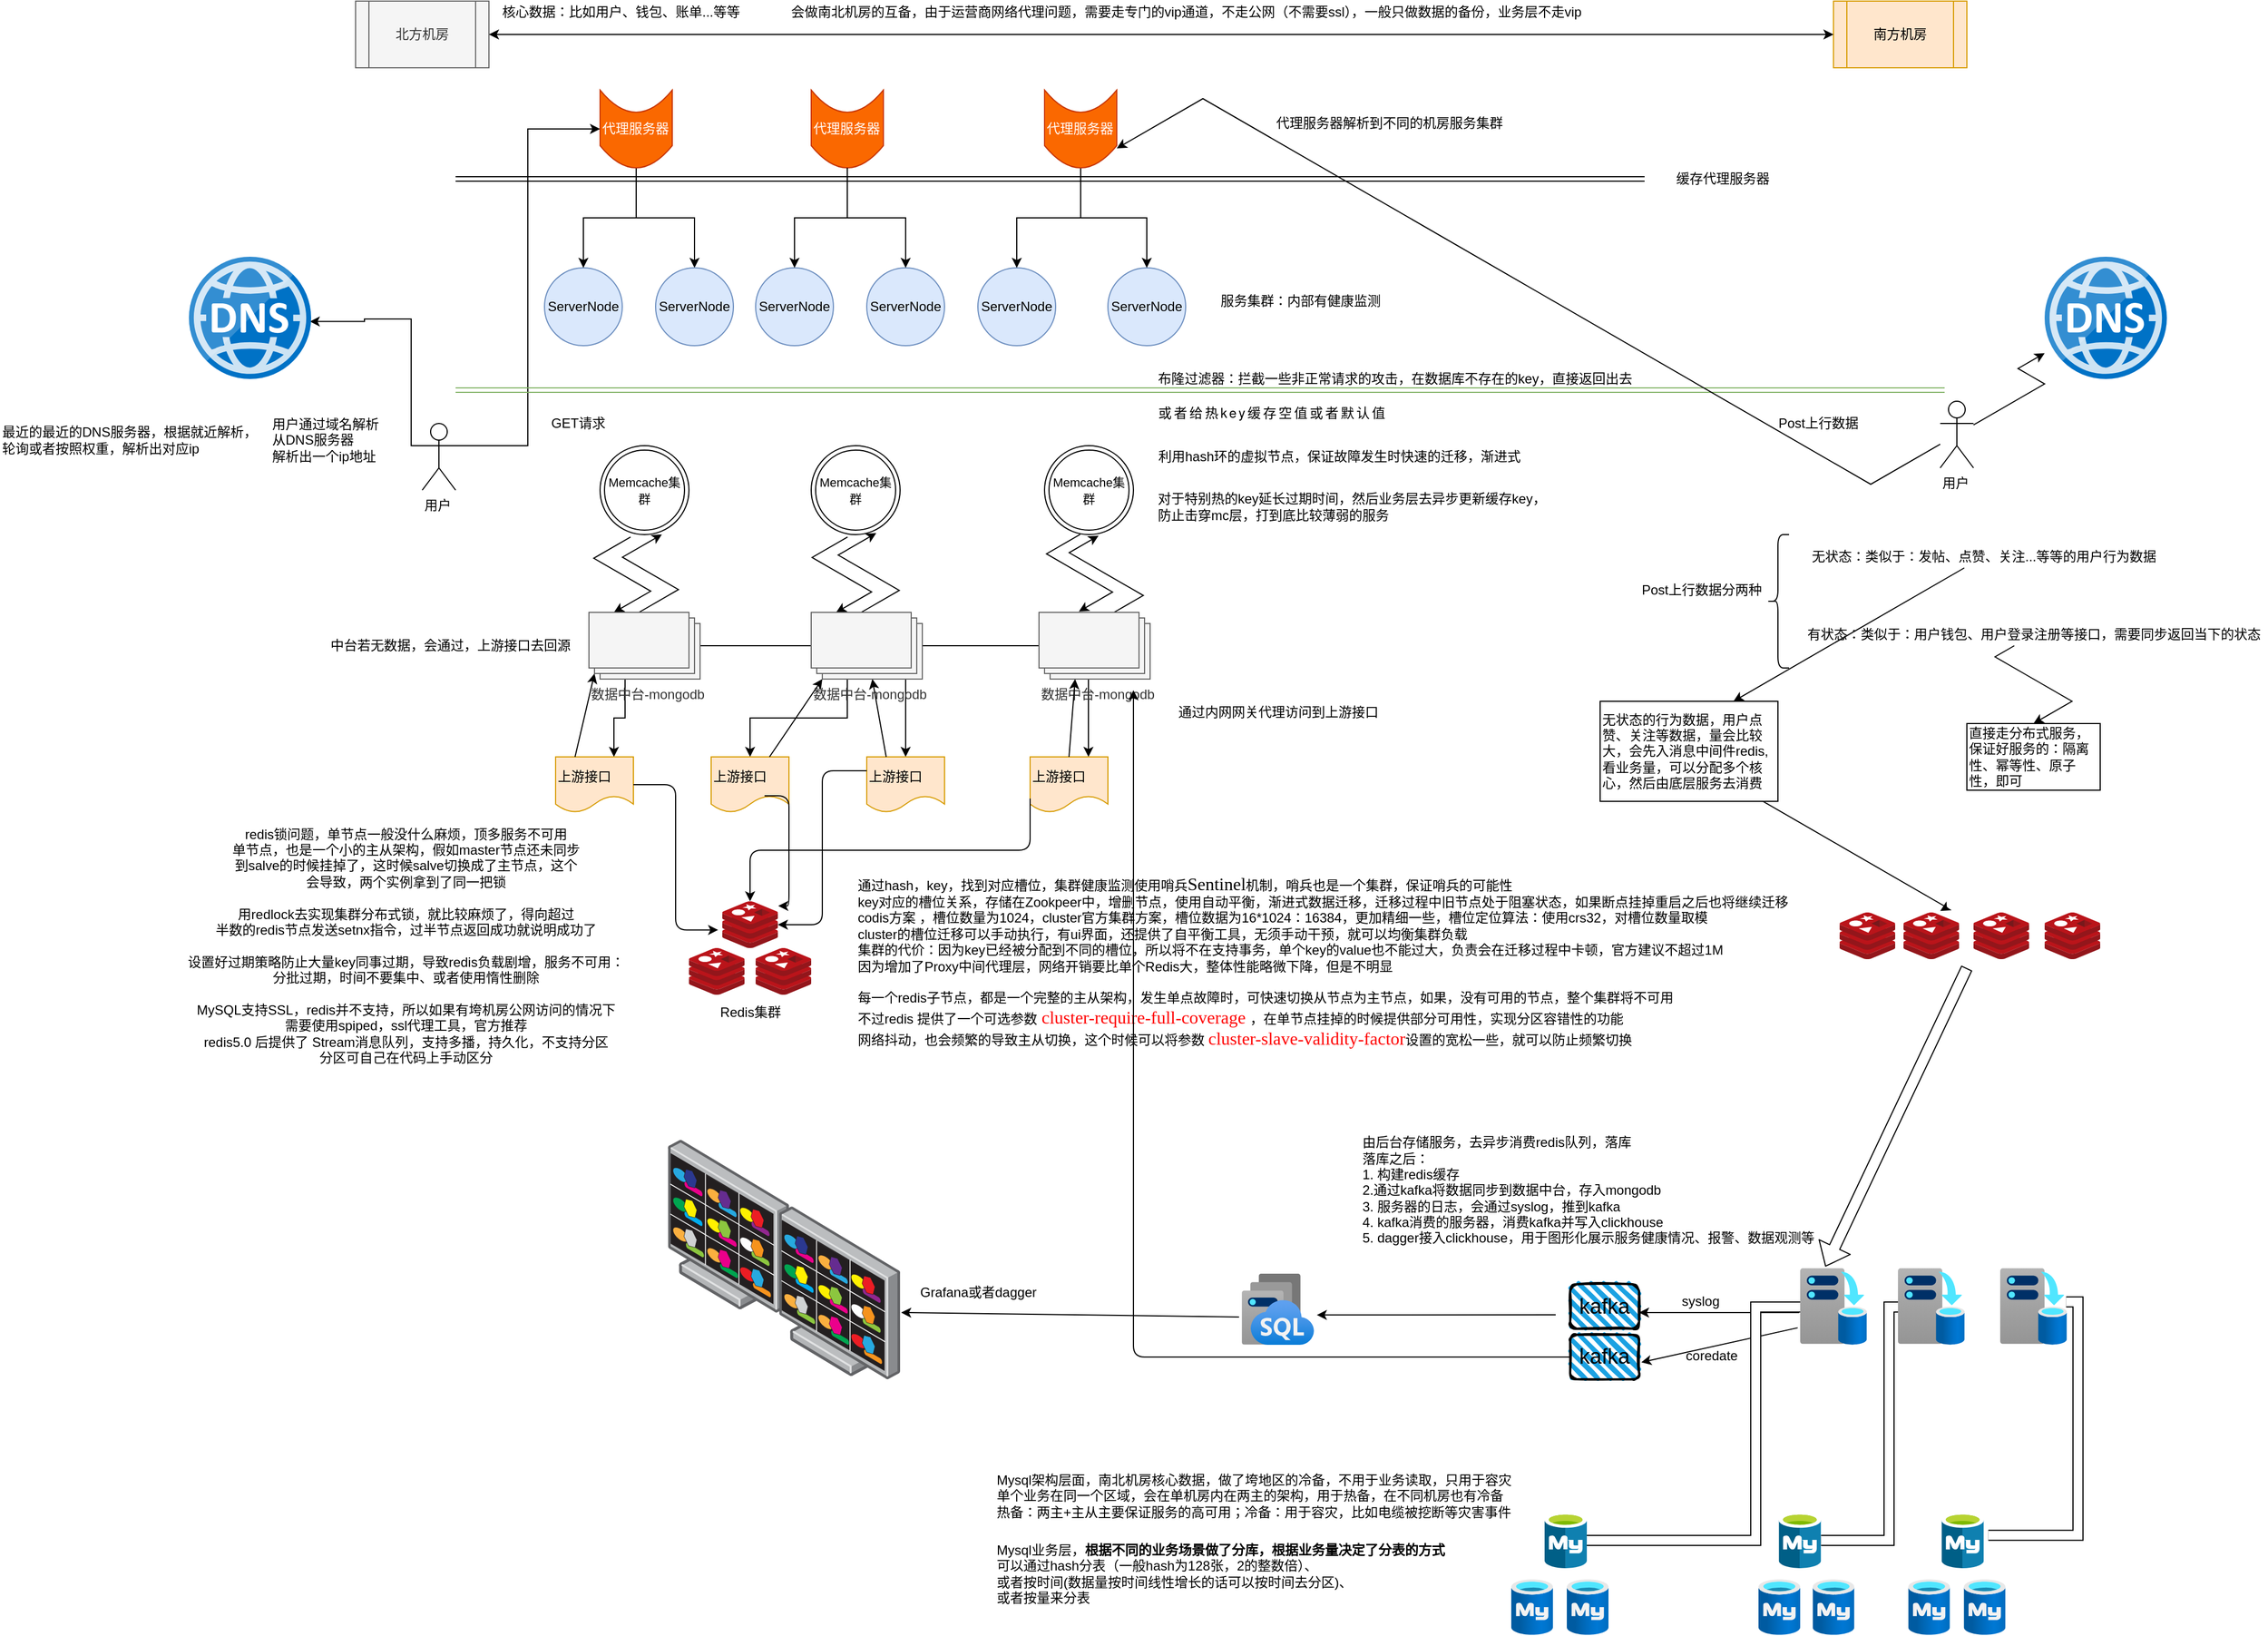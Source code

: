 <mxfile version="14.4.6" type="github">
  <diagram id="9dMJemvoK3SUcXrxnUzU" name="Page-1">
    <mxGraphModel dx="3199" dy="1528" grid="1" gridSize="10" guides="1" tooltips="1" connect="1" arrows="1" fold="1" page="1" pageScale="1" pageWidth="827" pageHeight="1169" math="0" shadow="0">
      <root>
        <mxCell id="0" />
        <mxCell id="1" parent="0" />
        <mxCell id="db7fz8IDNrDX2FohNWl7-6" value="ServerNode" style="ellipse;whiteSpace=wrap;html=1;aspect=fixed;fillColor=#dae8fc;strokeColor=#6c8ebf;" vertex="1" parent="1">
          <mxGeometry x="557" y="380" width="70" height="70" as="geometry" />
        </mxCell>
        <mxCell id="db7fz8IDNrDX2FohNWl7-3" value="南方机房" style="shape=process;whiteSpace=wrap;html=1;backgroundOutline=1;fillColor=#ffe6cc;strokeColor=#d79b00;" vertex="1" parent="1">
          <mxGeometry x="1210" y="140" width="120" height="60" as="geometry" />
        </mxCell>
        <mxCell id="db7fz8IDNrDX2FohNWl7-4" value="北方机房" style="shape=process;whiteSpace=wrap;html=1;backgroundOutline=1;fillColor=#f5f5f5;strokeColor=#666666;fontColor=#333333;" vertex="1" parent="1">
          <mxGeometry x="-120" y="140" width="120" height="60" as="geometry" />
        </mxCell>
        <mxCell id="db7fz8IDNrDX2FohNWl7-8" value="ServerNode" style="ellipse;whiteSpace=wrap;html=1;aspect=fixed;fillColor=#dae8fc;strokeColor=#6c8ebf;" vertex="1" parent="1">
          <mxGeometry x="440" y="380" width="70" height="70" as="geometry" />
        </mxCell>
        <mxCell id="db7fz8IDNrDX2FohNWl7-9" value="ServerNode" style="ellipse;whiteSpace=wrap;html=1;aspect=fixed;fillColor=#dae8fc;strokeColor=#6c8ebf;" vertex="1" parent="1">
          <mxGeometry x="340" y="380" width="70" height="70" as="geometry" />
        </mxCell>
        <mxCell id="db7fz8IDNrDX2FohNWl7-10" value="ServerNode" style="ellipse;whiteSpace=wrap;html=1;aspect=fixed;fillColor=#dae8fc;strokeColor=#6c8ebf;" vertex="1" parent="1">
          <mxGeometry x="240" y="380" width="70" height="70" as="geometry" />
        </mxCell>
        <mxCell id="db7fz8IDNrDX2FohNWl7-11" value="" style="endArrow=classic;startArrow=classic;html=1;exitX=1;exitY=0.5;exitDx=0;exitDy=0;" edge="1" parent="1" source="db7fz8IDNrDX2FohNWl7-4" target="db7fz8IDNrDX2FohNWl7-3">
          <mxGeometry width="50" height="50" relative="1" as="geometry">
            <mxPoint x="270" y="410" as="sourcePoint" />
            <mxPoint x="320" y="360" as="targetPoint" />
          </mxGeometry>
        </mxCell>
        <mxCell id="db7fz8IDNrDX2FohNWl7-12" value="核心数据：比如用户、钱包、账单...等等" style="text;html=1;align=left;verticalAlign=middle;resizable=0;points=[];autosize=1;" vertex="1" parent="1">
          <mxGeometry x="10" y="140" width="230" height="20" as="geometry" />
        </mxCell>
        <mxCell id="db7fz8IDNrDX2FohNWl7-13" value="会做南北机房的互备，由于运营商网络代理问题，需要走专门的vip通道，不走公网（不需要ssl），一般只做数据的备份，业务层不走vip" style="text;html=1;align=left;verticalAlign=middle;resizable=0;points=[];autosize=1;" vertex="1" parent="1">
          <mxGeometry x="270" y="140" width="730" height="20" as="geometry" />
        </mxCell>
        <mxCell id="db7fz8IDNrDX2FohNWl7-31" value="" style="edgeStyle=orthogonalEdgeStyle;rounded=0;orthogonalLoop=1;jettySize=auto;html=1;entryX=0.5;entryY=0;entryDx=0;entryDy=0;exitX=1;exitY=0.333;exitDx=0;exitDy=0;exitPerimeter=0;" edge="1" parent="1" source="db7fz8IDNrDX2FohNWl7-15" target="db7fz8IDNrDX2FohNWl7-27">
          <mxGeometry relative="1" as="geometry">
            <mxPoint x="-20" y="490" as="targetPoint" />
          </mxGeometry>
        </mxCell>
        <mxCell id="db7fz8IDNrDX2FohNWl7-32" value="" style="edgeStyle=orthogonalEdgeStyle;rounded=0;orthogonalLoop=1;jettySize=auto;html=1;entryX=0.989;entryY=0.53;entryDx=0;entryDy=0;entryPerimeter=0;exitX=0;exitY=0.333;exitDx=0;exitDy=0;exitPerimeter=0;" edge="1" parent="1" source="db7fz8IDNrDX2FohNWl7-15" target="db7fz8IDNrDX2FohNWl7-112">
          <mxGeometry relative="1" as="geometry">
            <mxPoint x="-91.47" y="426.24" as="targetPoint" />
            <Array as="points">
              <mxPoint x="-70" y="540" />
              <mxPoint x="-70" y="426" />
              <mxPoint x="-112" y="426" />
            </Array>
          </mxGeometry>
        </mxCell>
        <mxCell id="db7fz8IDNrDX2FohNWl7-15" value="用户" style="shape=umlActor;verticalLabelPosition=bottom;verticalAlign=top;html=1;outlineConnect=0;align=left;" vertex="1" parent="1">
          <mxGeometry x="-60" y="520" width="30" height="60" as="geometry" />
        </mxCell>
        <mxCell id="db7fz8IDNrDX2FohNWl7-23" value="用户通过域名解析&lt;br&gt;从DNS服务器&lt;br&gt;解析出一个ip地址" style="text;html=1;align=left;verticalAlign=middle;resizable=0;points=[];autosize=1;" vertex="1" parent="1">
          <mxGeometry x="-197" y="510" width="110" height="50" as="geometry" />
        </mxCell>
        <mxCell id="db7fz8IDNrDX2FohNWl7-25" value="ServerNode" style="ellipse;whiteSpace=wrap;html=1;aspect=fixed;fillColor=#dae8fc;strokeColor=#6c8ebf;" vertex="1" parent="1">
          <mxGeometry x="50" y="380" width="70" height="70" as="geometry" />
        </mxCell>
        <mxCell id="db7fz8IDNrDX2FohNWl7-26" value="服务集群：内部有健康监测" style="text;html=1;align=center;verticalAlign=middle;resizable=0;points=[];autosize=1;" vertex="1" parent="1">
          <mxGeometry x="650" y="400" width="160" height="20" as="geometry" />
        </mxCell>
        <mxCell id="db7fz8IDNrDX2FohNWl7-56" value="" style="edgeStyle=orthogonalEdgeStyle;rounded=0;orthogonalLoop=1;jettySize=auto;html=1;" edge="1" parent="1" source="db7fz8IDNrDX2FohNWl7-27" target="db7fz8IDNrDX2FohNWl7-25">
          <mxGeometry relative="1" as="geometry" />
        </mxCell>
        <mxCell id="db7fz8IDNrDX2FohNWl7-57" style="edgeStyle=orthogonalEdgeStyle;rounded=0;orthogonalLoop=1;jettySize=auto;html=1;entryX=0.5;entryY=0;entryDx=0;entryDy=0;" edge="1" parent="1" source="db7fz8IDNrDX2FohNWl7-27" target="db7fz8IDNrDX2FohNWl7-24">
          <mxGeometry relative="1" as="geometry" />
        </mxCell>
        <mxCell id="db7fz8IDNrDX2FohNWl7-27" value="代理服务器" style="shape=dataStorage;whiteSpace=wrap;html=1;fixedSize=1;align=left;direction=north;fillColor=#fa6800;strokeColor=#C73500;fontColor=#ffffff;" vertex="1" parent="1">
          <mxGeometry x="100" y="220" width="65" height="70" as="geometry" />
        </mxCell>
        <mxCell id="db7fz8IDNrDX2FohNWl7-42" value="" style="edgeStyle=orthogonalEdgeStyle;rounded=0;orthogonalLoop=1;jettySize=auto;html=1;" edge="1" parent="1" source="db7fz8IDNrDX2FohNWl7-29" target="db7fz8IDNrDX2FohNWl7-10">
          <mxGeometry relative="1" as="geometry">
            <mxPoint x="255" y="340" as="targetPoint" />
          </mxGeometry>
        </mxCell>
        <mxCell id="db7fz8IDNrDX2FohNWl7-29" value="代理服务器" style="shape=dataStorage;whiteSpace=wrap;html=1;fixedSize=1;align=left;direction=north;fillColor=#fa6800;strokeColor=#C73500;fontColor=#ffffff;" vertex="1" parent="1">
          <mxGeometry x="290" y="220" width="65" height="70" as="geometry" />
        </mxCell>
        <mxCell id="db7fz8IDNrDX2FohNWl7-49" value="" style="edgeStyle=orthogonalEdgeStyle;rounded=0;orthogonalLoop=1;jettySize=auto;html=1;" edge="1" parent="1" source="db7fz8IDNrDX2FohNWl7-30" target="db7fz8IDNrDX2FohNWl7-8">
          <mxGeometry relative="1" as="geometry" />
        </mxCell>
        <mxCell id="db7fz8IDNrDX2FohNWl7-51" value="" style="edgeStyle=orthogonalEdgeStyle;rounded=0;orthogonalLoop=1;jettySize=auto;html=1;entryX=0.5;entryY=0;entryDx=0;entryDy=0;" edge="1" parent="1" source="db7fz8IDNrDX2FohNWl7-30" target="db7fz8IDNrDX2FohNWl7-6">
          <mxGeometry relative="1" as="geometry">
            <mxPoint x="530" y="330.0" as="targetPoint" />
          </mxGeometry>
        </mxCell>
        <mxCell id="db7fz8IDNrDX2FohNWl7-30" value="代理服务器" style="shape=dataStorage;whiteSpace=wrap;html=1;fixedSize=1;align=left;direction=north;size=20;fillColor=#fa6800;strokeColor=#C73500;fontColor=#ffffff;" vertex="1" parent="1">
          <mxGeometry x="500" y="220" width="65" height="70" as="geometry" />
        </mxCell>
        <mxCell id="db7fz8IDNrDX2FohNWl7-34" value="代理服务器解析到不同的机房服务集群" style="text;html=1;align=center;verticalAlign=middle;resizable=0;points=[];autosize=1;" vertex="1" parent="1">
          <mxGeometry x="700" y="240" width="220" height="20" as="geometry" />
        </mxCell>
        <mxCell id="db7fz8IDNrDX2FohNWl7-24" value="ServerNode" style="ellipse;whiteSpace=wrap;html=1;aspect=fixed;fillColor=#dae8fc;strokeColor=#6c8ebf;" vertex="1" parent="1">
          <mxGeometry x="150" y="380" width="70" height="70" as="geometry" />
        </mxCell>
        <mxCell id="db7fz8IDNrDX2FohNWl7-43" value="" style="edgeStyle=orthogonalEdgeStyle;rounded=0;orthogonalLoop=1;jettySize=auto;html=1;exitX=0;exitY=0.5;exitDx=0;exitDy=0;" edge="1" parent="1" source="db7fz8IDNrDX2FohNWl7-29" target="db7fz8IDNrDX2FohNWl7-9">
          <mxGeometry relative="1" as="geometry">
            <mxPoint x="292.589" y="310" as="sourcePoint" />
            <mxPoint x="282.5" y="420.0" as="targetPoint" />
          </mxGeometry>
        </mxCell>
        <mxCell id="db7fz8IDNrDX2FohNWl7-59" value="" style="shape=link;html=1;" edge="1" parent="1">
          <mxGeometry width="100" relative="1" as="geometry">
            <mxPoint x="-30" y="300" as="sourcePoint" />
            <mxPoint x="1040" y="300" as="targetPoint" />
          </mxGeometry>
        </mxCell>
        <mxCell id="db7fz8IDNrDX2FohNWl7-60" value="缓存代理服务器" style="text;html=1;align=center;verticalAlign=middle;resizable=0;points=[];autosize=1;" vertex="1" parent="1">
          <mxGeometry x="1060" y="290" width="100" height="20" as="geometry" />
        </mxCell>
        <mxCell id="db7fz8IDNrDX2FohNWl7-213" value="" style="edgeStyle=isometricEdgeStyle;rounded=0;orthogonalLoop=1;jettySize=auto;html=1;entryX=0;entryY=0;entryDx=22.5;entryDy=0;entryPerimeter=0;exitX=0.343;exitY=1.027;exitDx=0;exitDy=0;exitPerimeter=0;" edge="1" parent="1" source="db7fz8IDNrDX2FohNWl7-64" target="db7fz8IDNrDX2FohNWl7-73">
          <mxGeometry relative="1" as="geometry" />
        </mxCell>
        <mxCell id="db7fz8IDNrDX2FohNWl7-64" value="&lt;font style=&quot;font-size: 11px&quot;&gt;Memcache集群&lt;/font&gt;" style="ellipse;shape=doubleEllipse;whiteSpace=wrap;html=1;aspect=fixed;align=center;" vertex="1" parent="1">
          <mxGeometry x="100" y="540" width="80" height="80" as="geometry" />
        </mxCell>
        <mxCell id="db7fz8IDNrDX2FohNWl7-65" value="" style="shape=link;html=1;fillColor=#d5e8d4;strokeColor=#82b366;" edge="1" parent="1">
          <mxGeometry width="100" relative="1" as="geometry">
            <mxPoint x="-30" y="490" as="sourcePoint" />
            <mxPoint x="1310" y="490" as="targetPoint" />
          </mxGeometry>
        </mxCell>
        <mxCell id="db7fz8IDNrDX2FohNWl7-66" value="布隆过滤器：拦截一些非正常请求的攻击，在数据库不存在的key，直接返回出去" style="text;html=1;align=center;verticalAlign=middle;resizable=0;points=[];autosize=1;" vertex="1" parent="1">
          <mxGeometry x="595" y="470" width="440" height="20" as="geometry" />
        </mxCell>
        <mxCell id="db7fz8IDNrDX2FohNWl7-214" value="" style="edgeStyle=isometricEdgeStyle;rounded=0;orthogonalLoop=1;jettySize=auto;html=1;entryX=0;entryY=0;entryDx=22.5;entryDy=0;entryPerimeter=0;exitX=0.409;exitY=1.027;exitDx=0;exitDy=0;exitPerimeter=0;" edge="1" parent="1" source="db7fz8IDNrDX2FohNWl7-68" target="db7fz8IDNrDX2FohNWl7-74">
          <mxGeometry relative="1" as="geometry" />
        </mxCell>
        <mxCell id="db7fz8IDNrDX2FohNWl7-68" value="&lt;font style=&quot;font-size: 11px&quot;&gt;Memcache集群&lt;/font&gt;" style="ellipse;shape=doubleEllipse;whiteSpace=wrap;html=1;aspect=fixed;align=center;" vertex="1" parent="1">
          <mxGeometry x="290" y="540" width="80" height="80" as="geometry" />
        </mxCell>
        <mxCell id="db7fz8IDNrDX2FohNWl7-215" value="" style="edgeStyle=isometricEdgeStyle;rounded=0;orthogonalLoop=1;jettySize=auto;html=1;entryX=0.359;entryY=-0.013;entryDx=0;entryDy=0;entryPerimeter=0;exitX=0.401;exitY=0.998;exitDx=0;exitDy=0;exitPerimeter=0;" edge="1" parent="1" source="db7fz8IDNrDX2FohNWl7-69" target="db7fz8IDNrDX2FohNWl7-75">
          <mxGeometry relative="1" as="geometry" />
        </mxCell>
        <mxCell id="db7fz8IDNrDX2FohNWl7-69" value="&lt;font style=&quot;font-size: 11px&quot;&gt;Memcache集群&lt;/font&gt;" style="ellipse;shape=doubleEllipse;whiteSpace=wrap;html=1;aspect=fixed;align=center;" vertex="1" parent="1">
          <mxGeometry x="500" y="540" width="80" height="80" as="geometry" />
        </mxCell>
        <mxCell id="db7fz8IDNrDX2FohNWl7-70" value="利用hash环的虚拟节点，保证故障发生时快速的迁移，渐进式" style="text;html=1;align=center;verticalAlign=middle;resizable=0;points=[];autosize=1;" vertex="1" parent="1">
          <mxGeometry x="595" y="540" width="340" height="20" as="geometry" />
        </mxCell>
        <mxCell id="db7fz8IDNrDX2FohNWl7-71" value="对于特别热的key延长过期时间，然后业务层去异步更新缓存key，&lt;br&gt;防止击穿mc层，打到底比较薄弱的服务" style="text;html=1;align=left;verticalAlign=middle;resizable=0;points=[];autosize=1;" vertex="1" parent="1">
          <mxGeometry x="600" y="580" width="360" height="30" as="geometry" />
        </mxCell>
        <mxCell id="db7fz8IDNrDX2FohNWl7-72" value="GET请求" style="text;html=1;align=center;verticalAlign=middle;resizable=0;points=[];autosize=1;" vertex="1" parent="1">
          <mxGeometry x="50" y="510" width="60" height="20" as="geometry" />
        </mxCell>
        <mxCell id="db7fz8IDNrDX2FohNWl7-78" value="" style="edgeStyle=orthogonalEdgeStyle;rounded=0;orthogonalLoop=1;jettySize=auto;html=1;entryX=0.75;entryY=0;entryDx=0;entryDy=0;" edge="1" parent="1" source="db7fz8IDNrDX2FohNWl7-73" target="db7fz8IDNrDX2FohNWl7-80">
          <mxGeometry relative="1" as="geometry">
            <mxPoint x="140" y="830" as="targetPoint" />
          </mxGeometry>
        </mxCell>
        <mxCell id="db7fz8IDNrDX2FohNWl7-81" value="" style="edgeStyle=orthogonalEdgeStyle;rounded=0;orthogonalLoop=1;jettySize=auto;html=1;entryX=0.75;entryY=0;entryDx=0;entryDy=0;exitX=0;exitY=0;exitDx=32.5;exitDy=60;exitPerimeter=0;" edge="1" parent="1" source="db7fz8IDNrDX2FohNWl7-73" target="db7fz8IDNrDX2FohNWl7-77">
          <mxGeometry relative="1" as="geometry" />
        </mxCell>
        <mxCell id="db7fz8IDNrDX2FohNWl7-82" value="" style="edgeStyle=orthogonalEdgeStyle;rounded=0;orthogonalLoop=1;jettySize=auto;html=1;" edge="1" parent="1" source="db7fz8IDNrDX2FohNWl7-73" target="db7fz8IDNrDX2FohNWl7-79">
          <mxGeometry relative="1" as="geometry" />
        </mxCell>
        <mxCell id="db7fz8IDNrDX2FohNWl7-84" value="" style="edgeStyle=orthogonalEdgeStyle;rounded=0;orthogonalLoop=1;jettySize=auto;html=1;exitX=0;exitY=0;exitDx=32.5;exitDy=60;exitPerimeter=0;" edge="1" parent="1" source="db7fz8IDNrDX2FohNWl7-74" target="db7fz8IDNrDX2FohNWl7-83">
          <mxGeometry relative="1" as="geometry" />
        </mxCell>
        <mxCell id="db7fz8IDNrDX2FohNWl7-216" value="" style="edgeStyle=isometricEdgeStyle;rounded=0;orthogonalLoop=1;jettySize=auto;html=1;entryX=0.696;entryY=0.998;entryDx=0;entryDy=0;entryPerimeter=0;exitX=0;exitY=0;exitDx=45;exitDy=0;exitPerimeter=0;" edge="1" parent="1" source="db7fz8IDNrDX2FohNWl7-73" target="db7fz8IDNrDX2FohNWl7-64">
          <mxGeometry relative="1" as="geometry" />
        </mxCell>
        <mxCell id="db7fz8IDNrDX2FohNWl7-73" value="数据中台-mongodb" style="verticalLabelPosition=bottom;verticalAlign=top;html=1;shape=mxgraph.basic.layered_rect;dx=10;outlineConnect=0;align=left;fillColor=#f5f5f5;strokeColor=#666666;fontColor=#333333;" vertex="1" parent="1">
          <mxGeometry x="90" y="690" width="100" height="60" as="geometry" />
        </mxCell>
        <mxCell id="db7fz8IDNrDX2FohNWl7-217" value="" style="edgeStyle=isometricEdgeStyle;rounded=0;orthogonalLoop=1;jettySize=auto;html=1;exitX=0;exitY=0;exitDx=45;exitDy=0;exitPerimeter=0;entryX=0.732;entryY=0.983;entryDx=0;entryDy=0;entryPerimeter=0;" edge="1" parent="1" source="db7fz8IDNrDX2FohNWl7-74" target="db7fz8IDNrDX2FohNWl7-68">
          <mxGeometry relative="1" as="geometry" />
        </mxCell>
        <mxCell id="db7fz8IDNrDX2FohNWl7-74" value="数据中台-mongodb" style="verticalLabelPosition=bottom;verticalAlign=top;html=1;shape=mxgraph.basic.layered_rect;dx=10;outlineConnect=0;align=left;fillColor=#f5f5f5;strokeColor=#666666;fontColor=#333333;" vertex="1" parent="1">
          <mxGeometry x="290" y="690" width="100" height="60" as="geometry" />
        </mxCell>
        <mxCell id="db7fz8IDNrDX2FohNWl7-218" value="" style="edgeStyle=isometricEdgeStyle;rounded=0;orthogonalLoop=1;jettySize=auto;html=1;exitX=0;exitY=0;exitDx=67.5;exitDy=0;exitPerimeter=0;entryX=0.607;entryY=1.013;entryDx=0;entryDy=0;entryPerimeter=0;" edge="1" parent="1" source="db7fz8IDNrDX2FohNWl7-75" target="db7fz8IDNrDX2FohNWl7-69">
          <mxGeometry relative="1" as="geometry" />
        </mxCell>
        <mxCell id="db7fz8IDNrDX2FohNWl7-75" value="数据中台-mongodb" style="verticalLabelPosition=bottom;verticalAlign=top;html=1;shape=mxgraph.basic.layered_rect;dx=10;outlineConnect=0;align=left;fillColor=#f5f5f5;strokeColor=#666666;fontColor=#333333;" vertex="1" parent="1">
          <mxGeometry x="495" y="690" width="100" height="60" as="geometry" />
        </mxCell>
        <mxCell id="db7fz8IDNrDX2FohNWl7-77" value="上游接口" style="shape=document;whiteSpace=wrap;html=1;boundedLbl=1;align=left;fillColor=#ffe6cc;strokeColor=#d79b00;" vertex="1" parent="1">
          <mxGeometry x="60" y="820" width="70" height="50" as="geometry" />
        </mxCell>
        <mxCell id="db7fz8IDNrDX2FohNWl7-79" value="上游接口" style="shape=document;whiteSpace=wrap;html=1;boundedLbl=1;align=left;fillColor=#ffe6cc;strokeColor=#d79b00;" vertex="1" parent="1">
          <mxGeometry x="340" y="820" width="70" height="50" as="geometry" />
        </mxCell>
        <mxCell id="db7fz8IDNrDX2FohNWl7-80" value="上游接口" style="shape=document;whiteSpace=wrap;html=1;boundedLbl=1;align=left;fillColor=#ffe6cc;strokeColor=#d79b00;" vertex="1" parent="1">
          <mxGeometry x="487" y="820" width="70" height="50" as="geometry" />
        </mxCell>
        <mxCell id="db7fz8IDNrDX2FohNWl7-83" value="上游接口" style="shape=document;whiteSpace=wrap;html=1;boundedLbl=1;align=left;fillColor=#ffe6cc;strokeColor=#d79b00;" vertex="1" parent="1">
          <mxGeometry x="200" y="820" width="70" height="50" as="geometry" />
        </mxCell>
        <mxCell id="db7fz8IDNrDX2FohNWl7-85" value="通过内网网关代理访问到上游接口" style="text;html=1;align=center;verticalAlign=middle;resizable=0;points=[];autosize=1;" vertex="1" parent="1">
          <mxGeometry x="610" y="770" width="200" height="20" as="geometry" />
        </mxCell>
        <mxCell id="db7fz8IDNrDX2FohNWl7-91" value="" style="edgeStyle=elbowEdgeStyle;elbow=horizontal;endArrow=classic;html=1;exitX=1;exitY=0.5;exitDx=0;exitDy=0;entryX=-0.075;entryY=0.612;entryDx=0;entryDy=0;entryPerimeter=0;" edge="1" parent="1" source="db7fz8IDNrDX2FohNWl7-77" target="db7fz8IDNrDX2FohNWl7-101">
          <mxGeometry width="50" height="50" relative="1" as="geometry">
            <mxPoint x="310" y="800" as="sourcePoint" />
            <mxPoint x="230" y="990" as="targetPoint" />
          </mxGeometry>
        </mxCell>
        <mxCell id="db7fz8IDNrDX2FohNWl7-92" value="" style="edgeStyle=elbowEdgeStyle;elbow=horizontal;endArrow=classic;html=1;exitX=0.686;exitY=0.7;exitDx=0;exitDy=0;exitPerimeter=0;entryX=1.007;entryY=0.097;entryDx=0;entryDy=0;entryPerimeter=0;" edge="1" parent="1" source="db7fz8IDNrDX2FohNWl7-83" target="db7fz8IDNrDX2FohNWl7-101">
          <mxGeometry width="50" height="50" relative="1" as="geometry">
            <mxPoint x="310" y="800" as="sourcePoint" />
            <mxPoint x="260" y="980" as="targetPoint" />
            <Array as="points">
              <mxPoint x="270" y="990" />
            </Array>
          </mxGeometry>
        </mxCell>
        <mxCell id="db7fz8IDNrDX2FohNWl7-93" value="" style="edgeStyle=elbowEdgeStyle;elbow=horizontal;endArrow=classic;html=1;exitX=0;exitY=0.25;exitDx=0;exitDy=0;" edge="1" parent="1" source="db7fz8IDNrDX2FohNWl7-79" target="db7fz8IDNrDX2FohNWl7-101">
          <mxGeometry width="50" height="50" relative="1" as="geometry">
            <mxPoint x="310" y="800" as="sourcePoint" />
            <mxPoint x="270" y="970" as="targetPoint" />
          </mxGeometry>
        </mxCell>
        <mxCell id="db7fz8IDNrDX2FohNWl7-94" value="" style="edgeStyle=elbowEdgeStyle;elbow=vertical;endArrow=classic;html=1;exitX=0;exitY=0.75;exitDx=0;exitDy=0;" edge="1" parent="1" source="db7fz8IDNrDX2FohNWl7-80" target="db7fz8IDNrDX2FohNWl7-101">
          <mxGeometry width="50" height="50" relative="1" as="geometry">
            <mxPoint x="310" y="800" as="sourcePoint" />
            <mxPoint x="310" y="989" as="targetPoint" />
          </mxGeometry>
        </mxCell>
        <mxCell id="db7fz8IDNrDX2FohNWl7-95" value="通过hash，key，找到对应槽位，集群健康监测使用哨兵&lt;span style=&quot;font-family: &amp;#34;times new roman&amp;#34; ; font-size: 12pt&quot;&gt;Sentinel&lt;/span&gt;机制，哨兵也是一个集群，保证哨兵的可能性&lt;br&gt;key对应的槽位关系，存储在Zookpeer中，增删节点，使用自动平衡，渐进式数据迁移，迁移过程中旧节点处于阻塞状态，如果断点挂掉重启之后也将继续迁移&lt;br&gt;codis方案 ，槽位数量为1024，cluster官方集群方案，槽位数据为16*1024：16384，更加精细一些，槽位定位算法：使用crs32，对槽位数量取模&lt;br&gt;cluster的槽位迁移可以手动执行，有ui界面，还提供了自平衡工具，无须手动干预，就可以均衡集群负载&lt;br&gt;集群的代价：因为key已经被分配到不同的槽位，所以将不在支持事务，单个key的value也不能过大，负责会在迁移过程中卡顿，官方建议不超过1M&lt;br&gt;因为增加了Proxy中间代理层，网络开销要比单个Redis大，整体性能略微下降，但是不明显&lt;br&gt;&lt;br&gt;每一个redis子节点，都是一个完整的主从架构，发生单点故障时，可快速切换从节点为主节点，如果，没有可用的节点，整个集群将不可用&lt;br&gt;&lt;span&gt;不过redis 提供了一个可选参数&lt;/span&gt;&lt;span style=&quot;font-size: 12pt ; font-family: &amp;#34;times new roman&amp;#34; ; color: rgb(255 , 0 , 0)&quot;&gt;&amp;nbsp;cluster-require-full-coverage&amp;nbsp;&lt;/span&gt;&lt;span&gt;，在单节点挂掉的时候提供部分可用性，实现分区容错性的功能&lt;br&gt;&lt;/span&gt;网络抖动，也会频繁的导致主从切换，这个时候可以将参数&amp;nbsp;&lt;span style=&quot;color: rgb(255 , 0 , 0) ; font-family: &amp;#34;times new roman&amp;#34; ; font-size: 12pt&quot;&gt;cluster-slave-validity-factor&lt;/span&gt;设置的宽松一些，就可以防止频繁切换&lt;br&gt;&lt;div class=&quot;page&quot; title=&quot;Page 148&quot;&gt;&lt;div class=&quot;layoutArea&quot;&gt;&lt;div class=&quot;column&quot;&gt;&lt;br&gt;				&lt;/div&gt;&lt;br&gt;			&lt;/div&gt;&lt;br&gt;		&lt;/div&gt;" style="text;html=1;align=left;verticalAlign=middle;resizable=0;points=[];autosize=1;" vertex="1" parent="1">
          <mxGeometry x="330" y="930" width="850" height="190" as="geometry" />
        </mxCell>
        <mxCell id="db7fz8IDNrDX2FohNWl7-98" value="redis锁问题，单节点一般没什么麻烦，顶多服务不可用&lt;br&gt;单节点，也是一个小的主从架构，假如master节点还未同步&lt;br&gt;到salve的时候挂掉了，这时候salve切换成了主节点，这个&lt;br&gt;会导致，两个实例拿到了同一把锁&lt;br&gt;&lt;br&gt;用redlock去实现集群分布式锁，就比较麻烦了，得向超过&lt;br&gt;半数的redis节点发送setnx指令，过半节点返回成功就说明成功了&lt;br&gt;&lt;br&gt;设置好过期策略防止大量key同事过期，导致redis负载剧增，服务不可用：&lt;br&gt;分批过期，时间不要集中、或者使用惰性删除&lt;br&gt;&lt;br&gt;MySQL支持SSL，redis并不支持，所以如果有垮机房公网访问的情况下&lt;br&gt;需要使用spiped，ssl代理工具，官方推荐&lt;br&gt;redis5.0 后提供了 Stream消息队列，支持多播，持久化，不支持分区&lt;br&gt;分区可自己在代码上手动区分" style="text;html=1;align=center;verticalAlign=middle;resizable=0;points=[];autosize=1;" vertex="1" parent="1">
          <mxGeometry x="-280" y="880" width="410" height="220" as="geometry" />
        </mxCell>
        <mxCell id="db7fz8IDNrDX2FohNWl7-100" value="&lt;span style=&quot;font-family: &amp;#34;helvetica neue&amp;#34; , &amp;#34;helvetica&amp;#34; , &amp;#34;hiragino sans gb&amp;#34; , &amp;#34;microsoft yahei&amp;#34; , &amp;#34;arial&amp;#34; , sans-serif ; letter-spacing: 2px ; text-align: left ; word-spacing: 2px ; background-color: rgb(255 , 255 , 255)&quot;&gt;&lt;font style=&quot;font-size: 12px&quot;&gt;或者给热key缓存空值或者默认值&lt;/font&gt;&lt;/span&gt;" style="text;html=1;align=center;verticalAlign=middle;resizable=0;points=[];autosize=1;" vertex="1" parent="1">
          <mxGeometry x="595" y="500" width="220" height="20" as="geometry" />
        </mxCell>
        <mxCell id="db7fz8IDNrDX2FohNWl7-101" value="" style="aspect=fixed;html=1;points=[];align=center;image;fontSize=12;image=img/lib/mscae/Cache_Redis_Product.svg;" vertex="1" parent="1">
          <mxGeometry x="210" y="950" width="50" height="42" as="geometry" />
        </mxCell>
        <mxCell id="db7fz8IDNrDX2FohNWl7-102" value="" style="aspect=fixed;html=1;points=[];align=center;image;fontSize=12;image=img/lib/mscae/Cache_Redis_Product.svg;" vertex="1" parent="1">
          <mxGeometry x="180" y="992" width="50" height="42" as="geometry" />
        </mxCell>
        <mxCell id="db7fz8IDNrDX2FohNWl7-103" value="" style="aspect=fixed;html=1;points=[];align=center;image;fontSize=12;image=img/lib/mscae/Cache_Redis_Product.svg;" vertex="1" parent="1">
          <mxGeometry x="240" y="992" width="50" height="42" as="geometry" />
        </mxCell>
        <mxCell id="db7fz8IDNrDX2FohNWl7-104" value="Redis集群&lt;br&gt;" style="text;html=1;align=center;verticalAlign=middle;resizable=0;points=[];autosize=1;" vertex="1" parent="1">
          <mxGeometry x="200" y="1040" width="70" height="20" as="geometry" />
        </mxCell>
        <mxCell id="db7fz8IDNrDX2FohNWl7-112" value="" style="aspect=fixed;html=1;points=[];align=center;image;fontSize=12;image=img/lib/mscae/DNS.svg;" vertex="1" parent="1">
          <mxGeometry x="-270" y="370" width="110" height="110" as="geometry" />
        </mxCell>
        <mxCell id="db7fz8IDNrDX2FohNWl7-113" value="最近的最近的DNS服务器，根据就近解析，&lt;br&gt;轮询或者按照权重，解析出对应ip" style="text;html=1;align=left;verticalAlign=middle;resizable=0;points=[];autosize=1;" vertex="1" parent="1">
          <mxGeometry x="-440" y="520" width="240" height="30" as="geometry" />
        </mxCell>
        <mxCell id="db7fz8IDNrDX2FohNWl7-143" value="" style="aspect=fixed;html=1;points=[];align=center;image;fontSize=12;image=img/lib/mscae/Azure_Database_for_MySQL_servers.svg;" vertex="1" parent="1">
          <mxGeometry x="950" y="1500" width="38" height="50" as="geometry" />
        </mxCell>
        <mxCell id="db7fz8IDNrDX2FohNWl7-144" value="" style="aspect=fixed;html=1;points=[];align=center;image;fontSize=12;image=img/lib/azure2/databases/Azure_Database_MySQL_Server.svg;" vertex="1" parent="1">
          <mxGeometry x="920" y="1560" width="37.5" height="50" as="geometry" />
        </mxCell>
        <mxCell id="db7fz8IDNrDX2FohNWl7-153" value="" style="edgeStyle=isometricEdgeStyle;rounded=0;orthogonalLoop=1;jettySize=auto;html=1;" edge="1" parent="1" source="db7fz8IDNrDX2FohNWl7-151" target="db7fz8IDNrDX2FohNWl7-152">
          <mxGeometry relative="1" as="geometry" />
        </mxCell>
        <mxCell id="db7fz8IDNrDX2FohNWl7-156" value="" style="edgeStyle=isometricEdgeStyle;rounded=0;orthogonalLoop=1;jettySize=auto;html=1;entryX=0.25;entryY=1;entryDx=0;entryDy=0;" edge="1" parent="1" source="db7fz8IDNrDX2FohNWl7-151" target="db7fz8IDNrDX2FohNWl7-30">
          <mxGeometry relative="1" as="geometry" />
        </mxCell>
        <mxCell id="db7fz8IDNrDX2FohNWl7-151" value="用户" style="shape=umlActor;verticalLabelPosition=bottom;verticalAlign=top;html=1;outlineConnect=0;align=left;" vertex="1" parent="1">
          <mxGeometry x="1306" y="500" width="30" height="60" as="geometry" />
        </mxCell>
        <mxCell id="db7fz8IDNrDX2FohNWl7-152" value="" style="aspect=fixed;html=1;points=[];align=center;image;fontSize=12;image=img/lib/mscae/DNS.svg;" vertex="1" parent="1">
          <mxGeometry x="1400" y="370" width="110" height="110" as="geometry" />
        </mxCell>
        <mxCell id="db7fz8IDNrDX2FohNWl7-154" value="Post上行数据" style="text;html=1;align=center;verticalAlign=middle;resizable=0;points=[];autosize=1;" vertex="1" parent="1">
          <mxGeometry x="1151" y="510" width="90" height="20" as="geometry" />
        </mxCell>
        <mxCell id="db7fz8IDNrDX2FohNWl7-157" value="Post上行数据分两种" style="text;html=1;align=center;verticalAlign=middle;resizable=0;points=[];autosize=1;" vertex="1" parent="1">
          <mxGeometry x="1031" y="660" width="120" height="20" as="geometry" />
        </mxCell>
        <mxCell id="db7fz8IDNrDX2FohNWl7-158" value="" style="shape=curlyBracket;whiteSpace=wrap;html=1;rounded=1;align=left;size=0.5;" vertex="1" parent="1">
          <mxGeometry x="1150" y="620" width="20" height="120" as="geometry" />
        </mxCell>
        <mxCell id="db7fz8IDNrDX2FohNWl7-167" value="" style="edgeStyle=isometricEdgeStyle;rounded=0;orthogonalLoop=1;jettySize=auto;html=1;entryX=0.75;entryY=0;entryDx=0;entryDy=0;" edge="1" parent="1" source="db7fz8IDNrDX2FohNWl7-160" target="db7fz8IDNrDX2FohNWl7-165">
          <mxGeometry relative="1" as="geometry" />
        </mxCell>
        <mxCell id="db7fz8IDNrDX2FohNWl7-160" value="无状态：类似于：发帖、点赞、关注...等等的用户行为数据" style="text;html=1;align=center;verticalAlign=middle;resizable=0;points=[];autosize=1;" vertex="1" parent="1">
          <mxGeometry x="1180" y="630" width="330" height="20" as="geometry" />
        </mxCell>
        <mxCell id="db7fz8IDNrDX2FohNWl7-168" value="" style="edgeStyle=isometricEdgeStyle;rounded=0;orthogonalLoop=1;jettySize=auto;html=1;entryX=0.5;entryY=0;entryDx=0;entryDy=0;" edge="1" parent="1" source="db7fz8IDNrDX2FohNWl7-161" target="db7fz8IDNrDX2FohNWl7-162">
          <mxGeometry relative="1" as="geometry" />
        </mxCell>
        <mxCell id="db7fz8IDNrDX2FohNWl7-161" value="有状态：类似于：用户钱包、用户登录注册等接口，需要同步返回当下的状态" style="text;html=1;align=center;verticalAlign=middle;resizable=0;points=[];autosize=1;" vertex="1" parent="1">
          <mxGeometry x="1180" y="700" width="420" height="20" as="geometry" />
        </mxCell>
        <mxCell id="db7fz8IDNrDX2FohNWl7-162" value="直接走分布式服务，保证好服务的：隔离性、幂等性、原子性，即可" style="whiteSpace=wrap;html=1;align=left;" vertex="1" parent="1">
          <mxGeometry x="1330" y="790" width="120" height="60" as="geometry" />
        </mxCell>
        <mxCell id="db7fz8IDNrDX2FohNWl7-173" value="" style="edgeStyle=isometricEdgeStyle;rounded=0;orthogonalLoop=1;jettySize=auto;html=1;entryX=0.66;entryY=-0.032;entryDx=0;entryDy=0;entryPerimeter=0;" edge="1" parent="1" source="db7fz8IDNrDX2FohNWl7-165" target="db7fz8IDNrDX2FohNWl7-170">
          <mxGeometry relative="1" as="geometry" />
        </mxCell>
        <mxCell id="db7fz8IDNrDX2FohNWl7-165" value="无状态的行为数据，用户点赞、关注等数据，量会比较大，会先入消息中间件redis,&lt;br&gt;看业务量，可以分配多个核心，然后由底层服务去消费" style="whiteSpace=wrap;html=1;align=left;" vertex="1" parent="1">
          <mxGeometry x="1000" y="770" width="160" height="90" as="geometry" />
        </mxCell>
        <mxCell id="db7fz8IDNrDX2FohNWl7-169" value="" style="aspect=fixed;html=1;points=[];align=center;image;fontSize=12;image=img/lib/mscae/Cache_Redis_Product.svg;" vertex="1" parent="1">
          <mxGeometry x="1215.5" y="960" width="50" height="42" as="geometry" />
        </mxCell>
        <mxCell id="db7fz8IDNrDX2FohNWl7-170" value="" style="aspect=fixed;html=1;points=[];align=center;image;fontSize=12;image=img/lib/mscae/Cache_Redis_Product.svg;" vertex="1" parent="1">
          <mxGeometry x="1273" y="960" width="50" height="42" as="geometry" />
        </mxCell>
        <mxCell id="db7fz8IDNrDX2FohNWl7-171" value="" style="aspect=fixed;html=1;points=[];align=center;image;fontSize=12;image=img/lib/mscae/Cache_Redis_Product.svg;" vertex="1" parent="1">
          <mxGeometry x="1336" y="960" width="50" height="42" as="geometry" />
        </mxCell>
        <mxCell id="db7fz8IDNrDX2FohNWl7-172" value="" style="aspect=fixed;html=1;points=[];align=center;image;fontSize=12;image=img/lib/mscae/Cache_Redis_Product.svg;" vertex="1" parent="1">
          <mxGeometry x="1400" y="960" width="50" height="42" as="geometry" />
        </mxCell>
        <mxCell id="db7fz8IDNrDX2FohNWl7-176" value="" style="shape=flexArrow;endArrow=classic;html=1;entryX=0.378;entryY=-0.019;entryDx=0;entryDy=0;entryPerimeter=0;" edge="1" parent="1" target="db7fz8IDNrDX2FohNWl7-178">
          <mxGeometry width="50" height="50" relative="1" as="geometry">
            <mxPoint x="1330" y="1010" as="sourcePoint" />
            <mxPoint x="1130" y="1089" as="targetPoint" />
            <Array as="points" />
          </mxGeometry>
        </mxCell>
        <mxCell id="db7fz8IDNrDX2FohNWl7-177" value="&lt;div style=&quot;text-align: left&quot;&gt;&lt;span&gt;由后台存储服务，去异步消费redis队列，落库&lt;/span&gt;&lt;/div&gt;&lt;div style=&quot;text-align: left&quot;&gt;&lt;span&gt;落库之后：&lt;/span&gt;&lt;/div&gt;&lt;div style=&quot;text-align: left&quot;&gt;&lt;span&gt;1. 构建redis缓存&lt;/span&gt;&lt;/div&gt;&lt;div style=&quot;text-align: left&quot;&gt;&lt;span&gt;2.通过kafka将数据同步到数据中台，存入mongodb&lt;/span&gt;&lt;/div&gt;&lt;div style=&quot;text-align: left&quot;&gt;&lt;span&gt;3. 服务器的日志，会通过syslog，推到kafka&lt;/span&gt;&lt;/div&gt;&lt;div style=&quot;text-align: left&quot;&gt;&lt;span&gt;4. kafka消费的服务器，消费kafka并写入clickhouse&lt;/span&gt;&lt;/div&gt;&lt;div style=&quot;text-align: left&quot;&gt;&lt;span&gt;5. dagger接入clickhouse，用于图形化展示服务健康情况、报警、数据观测等&lt;/span&gt;&lt;/div&gt;" style="text;html=1;align=center;verticalAlign=middle;resizable=0;points=[];autosize=1;" vertex="1" parent="1">
          <mxGeometry x="778.75" y="1160" width="420" height="100" as="geometry" />
        </mxCell>
        <mxCell id="db7fz8IDNrDX2FohNWl7-178" value="" style="aspect=fixed;html=1;points=[];align=center;image;fontSize=12;image=img/lib/azure2/azure_stack/Infrastructure_Backup.svg;" vertex="1" parent="1">
          <mxGeometry x="1180" y="1280" width="60" height="69" as="geometry" />
        </mxCell>
        <mxCell id="db7fz8IDNrDX2FohNWl7-179" value="" style="aspect=fixed;html=1;points=[];align=center;image;fontSize=12;image=img/lib/azure2/azure_stack/Infrastructure_Backup.svg;" vertex="1" parent="1">
          <mxGeometry x="1360" y="1280" width="60" height="69" as="geometry" />
        </mxCell>
        <mxCell id="db7fz8IDNrDX2FohNWl7-180" value="" style="aspect=fixed;html=1;points=[];align=center;image;fontSize=12;image=img/lib/azure2/azure_stack/Infrastructure_Backup.svg;" vertex="1" parent="1">
          <mxGeometry x="1268" y="1280" width="60" height="69" as="geometry" />
        </mxCell>
        <mxCell id="db7fz8IDNrDX2FohNWl7-192" value="" style="aspect=fixed;html=1;points=[];align=center;image;fontSize=12;image=img/lib/azure2/databases/Azure_Database_MySQL_Server.svg;" vertex="1" parent="1">
          <mxGeometry x="970" y="1560" width="37.5" height="50" as="geometry" />
        </mxCell>
        <mxCell id="db7fz8IDNrDX2FohNWl7-193" value="" style="aspect=fixed;html=1;points=[];align=center;image;fontSize=12;image=img/lib/mscae/Azure_Database_for_MySQL_servers.svg;" vertex="1" parent="1">
          <mxGeometry x="1160.75" y="1500" width="38" height="50" as="geometry" />
        </mxCell>
        <mxCell id="db7fz8IDNrDX2FohNWl7-194" value="" style="aspect=fixed;html=1;points=[];align=center;image;fontSize=12;image=img/lib/azure2/databases/Azure_Database_MySQL_Server.svg;" vertex="1" parent="1">
          <mxGeometry x="1142.5" y="1560" width="37.5" height="50" as="geometry" />
        </mxCell>
        <mxCell id="db7fz8IDNrDX2FohNWl7-195" value="" style="aspect=fixed;html=1;points=[];align=center;image;fontSize=12;image=img/lib/azure2/databases/Azure_Database_MySQL_Server.svg;" vertex="1" parent="1">
          <mxGeometry x="1191.25" y="1560" width="37.5" height="50" as="geometry" />
        </mxCell>
        <mxCell id="db7fz8IDNrDX2FohNWl7-196" value="" style="aspect=fixed;html=1;points=[];align=center;image;fontSize=12;image=img/lib/mscae/Azure_Database_for_MySQL_servers.svg;" vertex="1" parent="1">
          <mxGeometry x="1307.25" y="1500" width="38" height="50" as="geometry" />
        </mxCell>
        <mxCell id="db7fz8IDNrDX2FohNWl7-197" value="" style="aspect=fixed;html=1;points=[];align=center;image;fontSize=12;image=img/lib/azure2/databases/Azure_Database_MySQL_Server.svg;" vertex="1" parent="1">
          <mxGeometry x="1277.25" y="1560" width="37.5" height="50" as="geometry" />
        </mxCell>
        <mxCell id="db7fz8IDNrDX2FohNWl7-198" value="" style="aspect=fixed;html=1;points=[];align=center;image;fontSize=12;image=img/lib/azure2/databases/Azure_Database_MySQL_Server.svg;" vertex="1" parent="1">
          <mxGeometry x="1327.25" y="1560" width="37.5" height="50" as="geometry" />
        </mxCell>
        <mxCell id="db7fz8IDNrDX2FohNWl7-200" value="&lt;font style=&quot;font-size: 19px&quot;&gt;kafka&lt;/font&gt;" style="rounded=1;whiteSpace=wrap;html=1;strokeWidth=2;fillWeight=4;hachureGap=8;hachureAngle=45;fillColor=#1ba1e2;sketch=1;align=center;" vertex="1" parent="1">
          <mxGeometry x="973" y="1294.5" width="62" height="40" as="geometry" />
        </mxCell>
        <mxCell id="db7fz8IDNrDX2FohNWl7-202" value="" style="endArrow=classic;html=1;" edge="1" parent="1">
          <mxGeometry width="50" height="50" relative="1" as="geometry">
            <mxPoint x="1179" y="1320" as="sourcePoint" />
            <mxPoint x="1035" y="1320" as="targetPoint" />
          </mxGeometry>
        </mxCell>
        <mxCell id="db7fz8IDNrDX2FohNWl7-203" value="&lt;font style=&quot;font-size: 19px&quot;&gt;kafka&lt;/font&gt;" style="rounded=1;whiteSpace=wrap;html=1;strokeWidth=2;fillWeight=4;hachureGap=8;hachureAngle=45;fillColor=#1ba1e2;sketch=1;align=center;" vertex="1" parent="1">
          <mxGeometry x="973" y="1340" width="62" height="40" as="geometry" />
        </mxCell>
        <mxCell id="db7fz8IDNrDX2FohNWl7-204" value="syslog" style="text;html=1;align=center;verticalAlign=middle;resizable=0;points=[];autosize=1;" vertex="1" parent="1">
          <mxGeometry x="1065" y="1300" width="50" height="20" as="geometry" />
        </mxCell>
        <mxCell id="db7fz8IDNrDX2FohNWl7-205" value="" style="endArrow=classic;html=1;exitX=-0.037;exitY=0.778;exitDx=0;exitDy=0;exitPerimeter=0;entryX=1.033;entryY=0.618;entryDx=0;entryDy=0;entryPerimeter=0;" edge="1" parent="1" source="db7fz8IDNrDX2FohNWl7-178" target="db7fz8IDNrDX2FohNWl7-203">
          <mxGeometry width="50" height="50" relative="1" as="geometry">
            <mxPoint x="1000" y="1410" as="sourcePoint" />
            <mxPoint x="1050" y="1360" as="targetPoint" />
          </mxGeometry>
        </mxCell>
        <mxCell id="db7fz8IDNrDX2FohNWl7-206" value="coredate" style="text;html=1;align=center;verticalAlign=middle;resizable=0;points=[];autosize=1;" vertex="1" parent="1">
          <mxGeometry x="1070" y="1349" width="60" height="20" as="geometry" />
        </mxCell>
        <mxCell id="db7fz8IDNrDX2FohNWl7-207" value="" style="edgeStyle=segmentEdgeStyle;endArrow=classic;html=1;exitX=0;exitY=0.5;exitDx=0;exitDy=0;entryX=0.85;entryY=1.167;entryDx=0;entryDy=0;entryPerimeter=0;" edge="1" parent="1" source="db7fz8IDNrDX2FohNWl7-203" target="db7fz8IDNrDX2FohNWl7-75">
          <mxGeometry width="50" height="50" relative="1" as="geometry">
            <mxPoint x="650" y="1150" as="sourcePoint" />
            <mxPoint x="700" y="1100" as="targetPoint" />
          </mxGeometry>
        </mxCell>
        <mxCell id="db7fz8IDNrDX2FohNWl7-209" value="" style="aspect=fixed;html=1;points=[];align=center;image;fontSize=12;image=img/lib/azure2/databases/Instance_Pools.svg;" vertex="1" parent="1">
          <mxGeometry x="677.5" y="1285" width="65" height="64" as="geometry" />
        </mxCell>
        <mxCell id="db7fz8IDNrDX2FohNWl7-210" value="" style="endArrow=classic;html=1;entryX=1.039;entryY=0.581;entryDx=0;entryDy=0;entryPerimeter=0;" edge="1" parent="1" target="db7fz8IDNrDX2FohNWl7-209">
          <mxGeometry width="50" height="50" relative="1" as="geometry">
            <mxPoint x="960" y="1322" as="sourcePoint" />
            <mxPoint x="900" y="1510" as="targetPoint" />
          </mxGeometry>
        </mxCell>
        <mxCell id="db7fz8IDNrDX2FohNWl7-211" value="" style="endArrow=classic;html=1;exitX=-0.038;exitY=0.609;exitDx=0;exitDy=0;exitPerimeter=0;entryX=1.009;entryY=0.614;entryDx=0;entryDy=0;entryPerimeter=0;" edge="1" parent="1" source="db7fz8IDNrDX2FohNWl7-209" target="db7fz8IDNrDX2FohNWl7-208">
          <mxGeometry width="50" height="50" relative="1" as="geometry">
            <mxPoint x="340" y="1140" as="sourcePoint" />
            <mxPoint x="390" y="1090" as="targetPoint" />
          </mxGeometry>
        </mxCell>
        <mxCell id="db7fz8IDNrDX2FohNWl7-212" value="Grafana或者dagger" style="text;html=1;align=center;verticalAlign=middle;resizable=0;points=[];autosize=1;" vertex="1" parent="1">
          <mxGeometry x="380" y="1292.25" width="120" height="20" as="geometry" />
        </mxCell>
        <mxCell id="db7fz8IDNrDX2FohNWl7-219" value="中台若无数据，会通过，上游接口去回源" style="text;html=1;align=center;verticalAlign=middle;resizable=0;points=[];autosize=1;" vertex="1" parent="1">
          <mxGeometry x="-150" y="710" width="230" height="20" as="geometry" />
        </mxCell>
        <mxCell id="db7fz8IDNrDX2FohNWl7-221" value="" style="endArrow=classic;html=1;exitX=0.25;exitY=0;exitDx=0;exitDy=0;entryX=0;entryY=0;entryDx=5;entryDy=55;entryPerimeter=0;" edge="1" parent="1" source="db7fz8IDNrDX2FohNWl7-77" target="db7fz8IDNrDX2FohNWl7-73">
          <mxGeometry width="50" height="50" relative="1" as="geometry">
            <mxPoint x="300" y="950" as="sourcePoint" />
            <mxPoint x="350" y="900" as="targetPoint" />
          </mxGeometry>
        </mxCell>
        <mxCell id="db7fz8IDNrDX2FohNWl7-222" value="" style="endArrow=classic;html=1;exitX=0.75;exitY=0;exitDx=0;exitDy=0;entryX=0;entryY=0;entryDx=10;entryDy=60;entryPerimeter=0;" edge="1" parent="1" source="db7fz8IDNrDX2FohNWl7-83" target="db7fz8IDNrDX2FohNWl7-74">
          <mxGeometry width="50" height="50" relative="1" as="geometry">
            <mxPoint x="300" y="950" as="sourcePoint" />
            <mxPoint x="350" y="900" as="targetPoint" />
          </mxGeometry>
        </mxCell>
        <mxCell id="db7fz8IDNrDX2FohNWl7-223" value="" style="endArrow=classic;html=1;entryX=0;entryY=0;entryDx=55;entryDy=60;entryPerimeter=0;exitX=0.25;exitY=0;exitDx=0;exitDy=0;" edge="1" parent="1" source="db7fz8IDNrDX2FohNWl7-79" target="db7fz8IDNrDX2FohNWl7-74">
          <mxGeometry width="50" height="50" relative="1" as="geometry">
            <mxPoint x="300" y="950" as="sourcePoint" />
            <mxPoint x="350" y="900" as="targetPoint" />
          </mxGeometry>
        </mxCell>
        <mxCell id="db7fz8IDNrDX2FohNWl7-224" value="" style="endArrow=classic;html=1;entryX=0;entryY=0;entryDx=32.5;entryDy=60;entryPerimeter=0;exitX=0.5;exitY=0;exitDx=0;exitDy=0;" edge="1" parent="1" source="db7fz8IDNrDX2FohNWl7-80" target="db7fz8IDNrDX2FohNWl7-75">
          <mxGeometry width="50" height="50" relative="1" as="geometry">
            <mxPoint x="300" y="950" as="sourcePoint" />
            <mxPoint x="350" y="900" as="targetPoint" />
          </mxGeometry>
        </mxCell>
        <mxCell id="db7fz8IDNrDX2FohNWl7-225" value="Mysql架构层面，南北机房核心数据，做了垮地区的冷备，不用于业务读取，只用于容灾&lt;br&gt;单个业务在同一个区域，会在单机房内在两主的架构，用于热备，在不同机房也有冷备&lt;br&gt;热备：两主+主从主要保证服务的高可用；冷备：用于容灾，比如电缆被挖断等灾害事件" style="text;html=1;align=left;verticalAlign=middle;resizable=0;points=[];autosize=1;" vertex="1" parent="1">
          <mxGeometry x="455" y="1460" width="480" height="50" as="geometry" />
        </mxCell>
        <mxCell id="db7fz8IDNrDX2FohNWl7-227" value="Mysql业务层，&lt;b&gt;根据不同的业务场景做了分库，根据业务量决定了分表的方式&lt;br&gt;&lt;/b&gt;可以通过hash分表（一般hash为128张，2的整数倍）、&lt;br&gt;或者按时间(数据量按时间线性增长的话可以按时间去分区)、&lt;br&gt;或者按量来分表" style="text;html=1;align=left;verticalAlign=middle;resizable=0;points=[];autosize=1;" vertex="1" parent="1">
          <mxGeometry x="455" y="1525" width="420" height="60" as="geometry" />
        </mxCell>
        <mxCell id="db7fz8IDNrDX2FohNWl7-228" value="" style="shape=filledEdge;rounded=0;fixDash=1;endArrow=none;strokeWidth=10;fillColor=#ffffff;edgeStyle=orthogonalEdgeStyle;" edge="1" parent="1" source="db7fz8IDNrDX2FohNWl7-193" target="db7fz8IDNrDX2FohNWl7-180">
          <mxGeometry width="60" height="40" relative="1" as="geometry">
            <mxPoint x="760" y="1310" as="sourcePoint" />
            <mxPoint x="1220" y="1380" as="targetPoint" />
            <Array as="points">
              <mxPoint x="1260" y="1525" />
              <mxPoint x="1260" y="1315" />
            </Array>
          </mxGeometry>
        </mxCell>
        <mxCell id="db7fz8IDNrDX2FohNWl7-230" value="" style="shape=filledEdge;rounded=0;fixDash=1;endArrow=none;strokeWidth=10;fillColor=#ffffff;edgeStyle=orthogonalEdgeStyle;entryX=0.989;entryY=0.44;entryDx=0;entryDy=0;entryPerimeter=0;exitX=1.107;exitY=0.407;exitDx=0;exitDy=0;exitPerimeter=0;" edge="1" parent="1" source="db7fz8IDNrDX2FohNWl7-196" target="db7fz8IDNrDX2FohNWl7-179">
          <mxGeometry width="60" height="40" relative="1" as="geometry">
            <mxPoint x="760" y="1310" as="sourcePoint" />
            <mxPoint x="820" y="1270" as="targetPoint" />
          </mxGeometry>
        </mxCell>
        <mxCell id="db7fz8IDNrDX2FohNWl7-231" value="" style="shape=filledEdge;rounded=0;fixDash=1;endArrow=none;strokeWidth=10;fillColor=#ffffff;edgeStyle=orthogonalEdgeStyle;" edge="1" parent="1" source="db7fz8IDNrDX2FohNWl7-143" target="db7fz8IDNrDX2FohNWl7-178">
          <mxGeometry width="60" height="40" relative="1" as="geometry">
            <mxPoint x="660" y="1270" as="sourcePoint" />
            <mxPoint x="720" y="1230" as="targetPoint" />
            <Array as="points">
              <mxPoint x="1140" y="1525" />
              <mxPoint x="1140" y="1315" />
            </Array>
          </mxGeometry>
        </mxCell>
        <mxCell id="db7fz8IDNrDX2FohNWl7-232" value="" style="points=[];aspect=fixed;html=1;align=center;shadow=0;dashed=0;image;image=img/lib/allied_telesis/security/DVS_Surveillance_Monitor.svg;" vertex="1" parent="1">
          <mxGeometry x="161.15" y="1164.5" width="108.85" height="155.5" as="geometry" />
        </mxCell>
        <mxCell id="db7fz8IDNrDX2FohNWl7-208" value="" style="points=[];aspect=fixed;html=1;align=center;shadow=0;dashed=0;image;image=img/lib/allied_telesis/security/DVS_Surveillance_Monitor.svg;" vertex="1" parent="1">
          <mxGeometry x="261.15" y="1224.5" width="108.85" height="155.5" as="geometry" />
        </mxCell>
      </root>
    </mxGraphModel>
  </diagram>
</mxfile>
